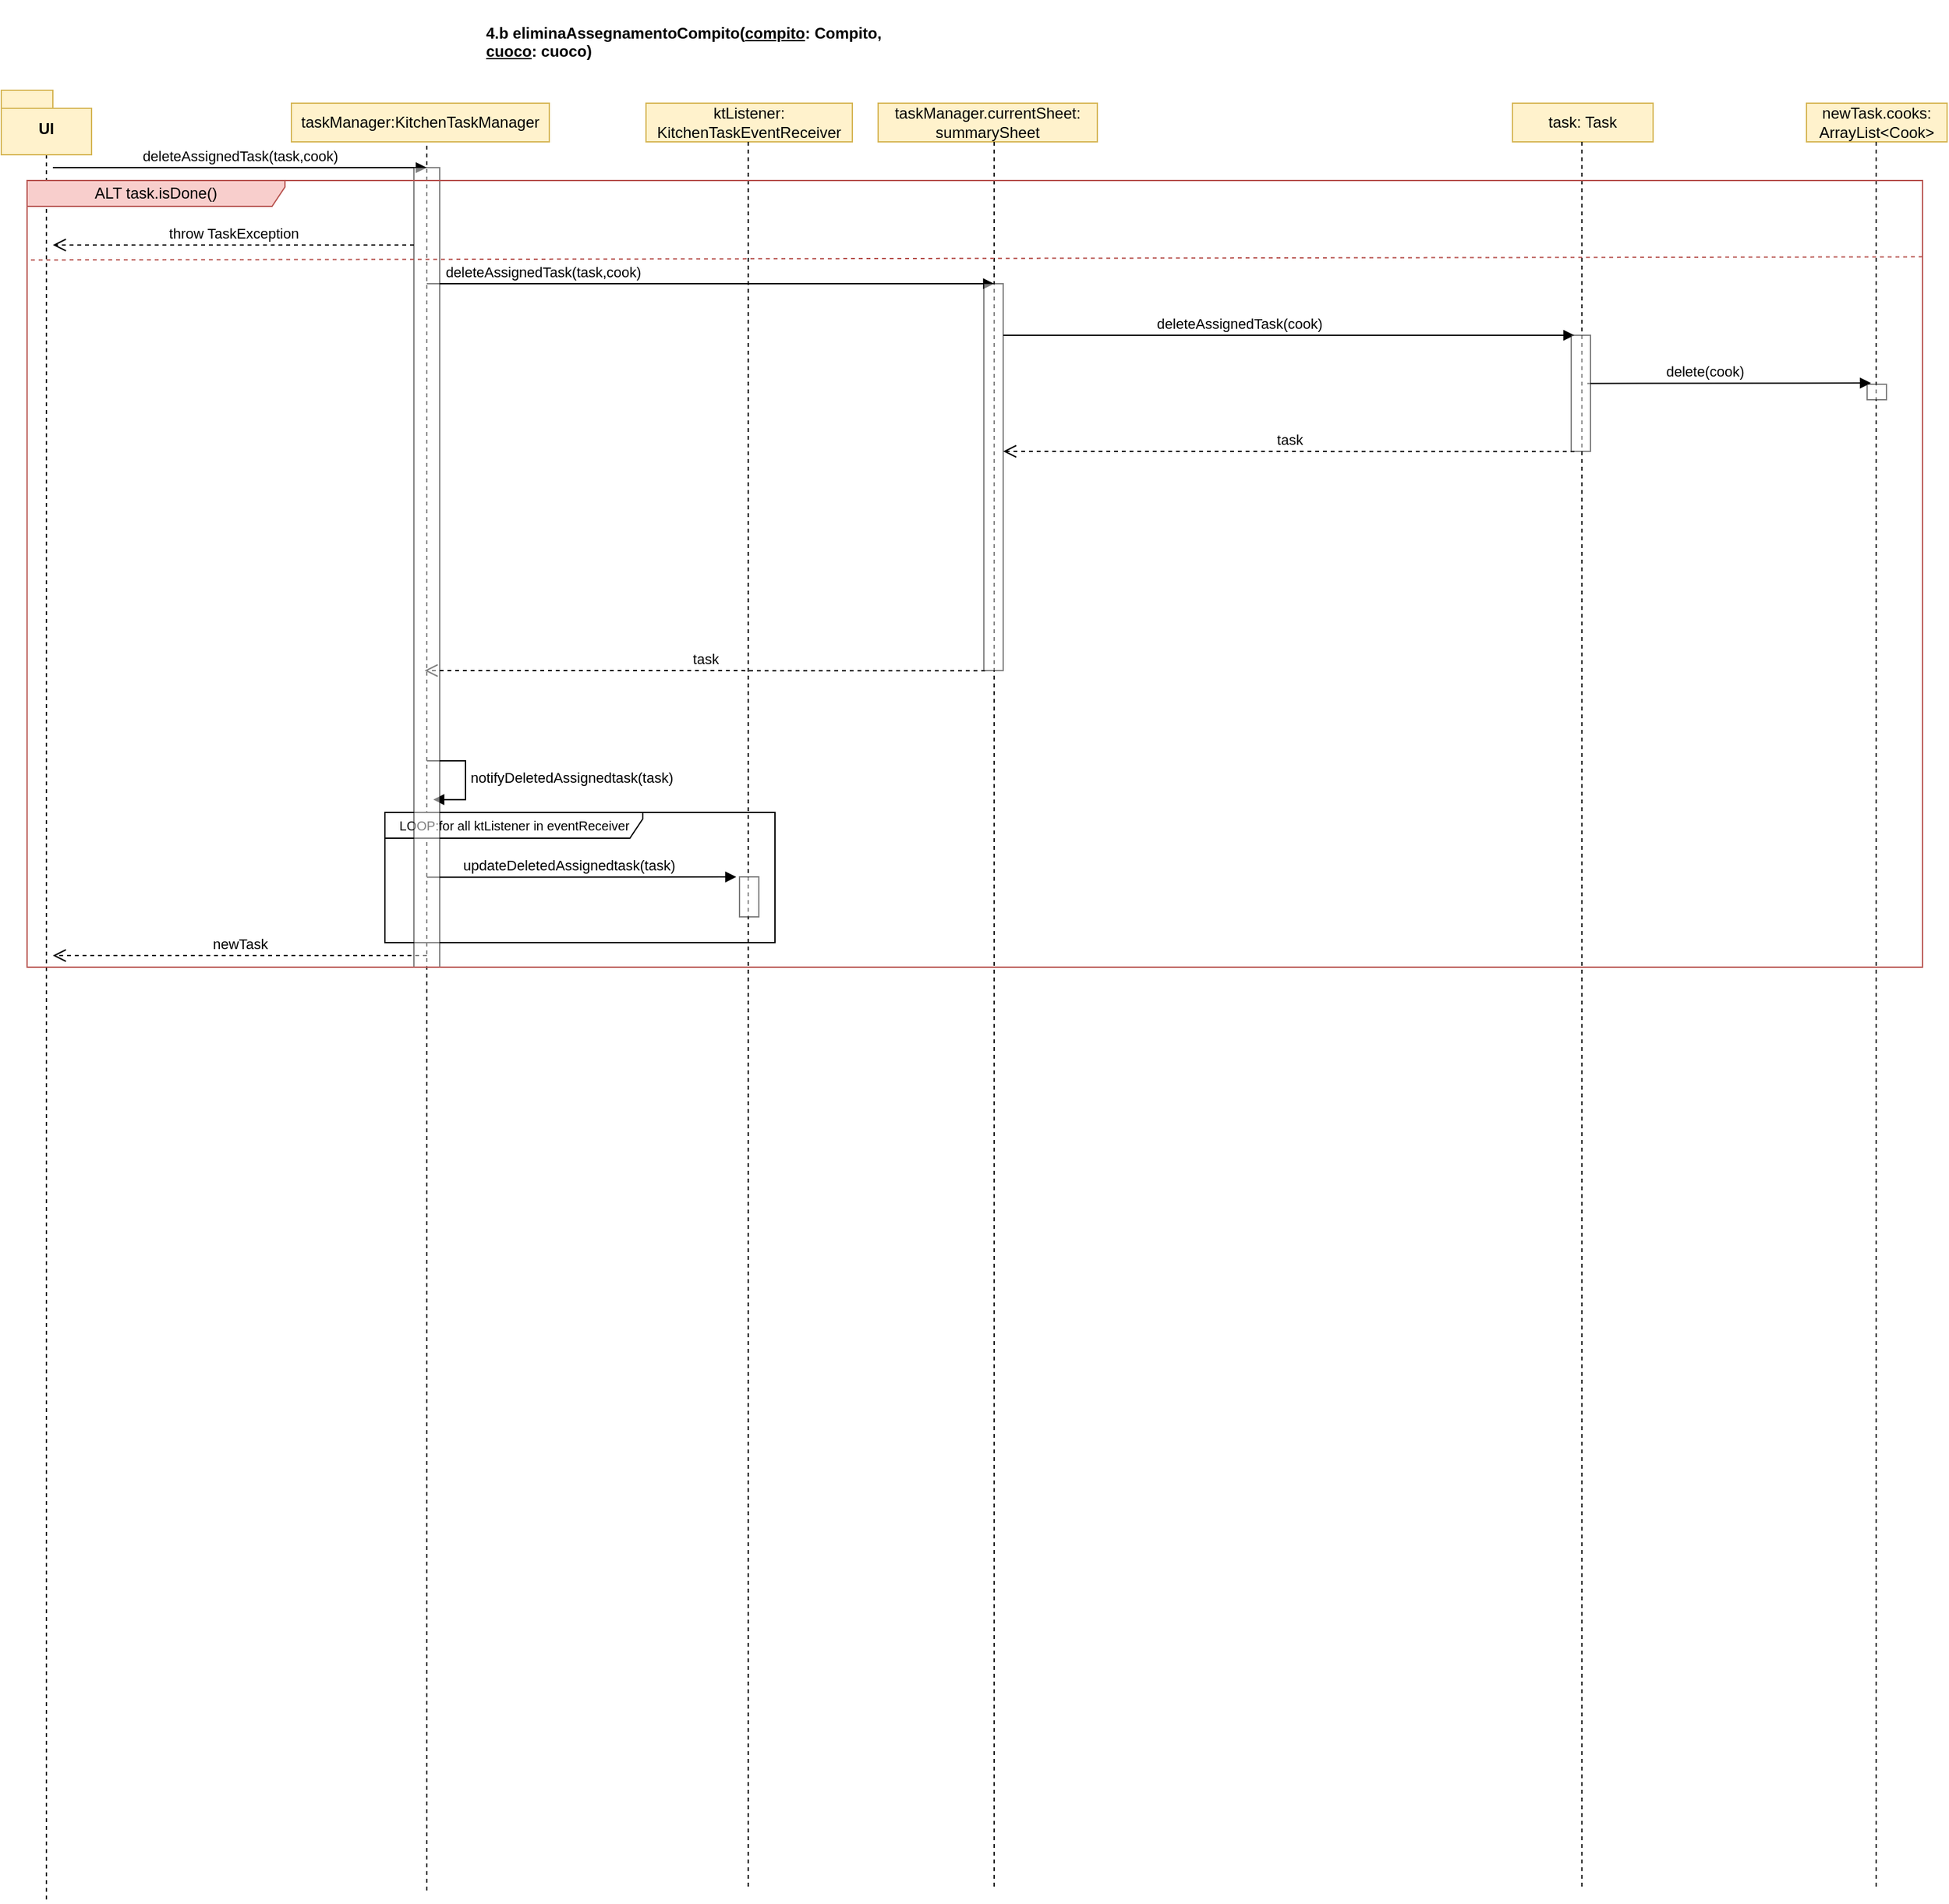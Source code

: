<mxfile version="21.2.8" type="device">
  <diagram name="Pagina-1" id="_gMM-VsUQ2rBHXcG_fBg">
    <mxGraphModel dx="611" dy="-524" grid="1" gridSize="10" guides="1" tooltips="1" connect="1" arrows="1" fold="1" page="1" pageScale="1" pageWidth="827" pageHeight="1169" math="0" shadow="0">
      <root>
        <mxCell id="0" />
        <mxCell id="1" parent="0" />
        <mxCell id="m19O2yobpiMkWHd_PPLP-2" value="&lt;p style=&quot;margin-left:18.0pt&quot; class=&quot;MsoNormal&quot;&gt;&lt;b&gt;4.b eliminaAssegnamentoCompito(&lt;u&gt;compito&lt;/u&gt;: Compito, &lt;u&gt;cuoco&lt;/u&gt;: cuoco)&lt;/b&gt;&lt;/p&gt;" style="text;whiteSpace=wrap;html=1;" parent="1" vertex="1">
          <mxGeometry x="400" y="2040" width="350" height="50" as="geometry" />
        </mxCell>
        <mxCell id="m19O2yobpiMkWHd_PPLP-3" style="edgeStyle=orthogonalEdgeStyle;rounded=0;orthogonalLoop=1;jettySize=auto;html=1;exitX=0.5;exitY=1;exitDx=0;exitDy=0;endArrow=none;endFill=0;dashed=1;entryX=0.02;entryY=1.003;entryDx=0;entryDy=0;entryPerimeter=0;exitPerimeter=0;" parent="1" source="m19O2yobpiMkWHd_PPLP-4" edge="1">
          <mxGeometry relative="1" as="geometry">
            <mxPoint x="85" y="3514" as="targetPoint" />
            <mxPoint x="85" y="2250" as="sourcePoint" />
          </mxGeometry>
        </mxCell>
        <mxCell id="m19O2yobpiMkWHd_PPLP-4" value="UI" style="shape=folder;fontStyle=1;spacingTop=10;tabWidth=40;tabHeight=14;tabPosition=left;html=1;whiteSpace=wrap;fillColor=#fff2cc;strokeColor=#d6b656;" parent="1" vertex="1">
          <mxGeometry x="50" y="2110" width="70" height="50" as="geometry" />
        </mxCell>
        <mxCell id="m19O2yobpiMkWHd_PPLP-6" value="taskManager:KitchenTaskManager" style="html=1;whiteSpace=wrap;fillColor=#fff2cc;strokeColor=#d6b656;" parent="1" vertex="1">
          <mxGeometry x="275" y="2120" width="200" height="30" as="geometry" />
        </mxCell>
        <mxCell id="m19O2yobpiMkWHd_PPLP-7" style="edgeStyle=orthogonalEdgeStyle;rounded=0;orthogonalLoop=1;jettySize=auto;html=1;exitX=0.5;exitY=1;exitDx=0;exitDy=0;endArrow=none;endFill=0;dashed=1;entryX=0.02;entryY=1.003;entryDx=0;entryDy=0;entryPerimeter=0;exitPerimeter=0;" parent="1" edge="1">
          <mxGeometry relative="1" as="geometry">
            <mxPoint x="380" y="3507" as="targetPoint" />
            <mxPoint x="380" y="2153" as="sourcePoint" />
          </mxGeometry>
        </mxCell>
        <mxCell id="m19O2yobpiMkWHd_PPLP-8" value="task: Task" style="html=1;whiteSpace=wrap;fillColor=#fff2cc;strokeColor=#d6b656;" parent="1" vertex="1">
          <mxGeometry x="1222" y="2120" width="109" height="30" as="geometry" />
        </mxCell>
        <mxCell id="m19O2yobpiMkWHd_PPLP-9" value="ktListener: KitchenTaskEventReceiver" style="html=1;whiteSpace=wrap;fillColor=#fff2cc;strokeColor=#d6b656;" parent="1" vertex="1">
          <mxGeometry x="550" y="2120" width="160" height="30" as="geometry" />
        </mxCell>
        <mxCell id="m19O2yobpiMkWHd_PPLP-10" style="edgeStyle=orthogonalEdgeStyle;rounded=0;orthogonalLoop=1;jettySize=auto;html=1;exitX=0.5;exitY=1;exitDx=0;exitDy=0;endArrow=none;endFill=0;dashed=1;entryX=0.02;entryY=1.003;entryDx=0;entryDy=0;entryPerimeter=0;exitPerimeter=0;" parent="1" edge="1">
          <mxGeometry relative="1" as="geometry">
            <mxPoint x="629.29" y="3504" as="targetPoint" />
            <mxPoint x="629.29" y="2150" as="sourcePoint" />
          </mxGeometry>
        </mxCell>
        <mxCell id="m19O2yobpiMkWHd_PPLP-11" style="edgeStyle=orthogonalEdgeStyle;rounded=0;orthogonalLoop=1;jettySize=auto;html=1;exitX=0.5;exitY=1;exitDx=0;exitDy=0;endArrow=none;endFill=0;dashed=1;entryX=0.02;entryY=1.003;entryDx=0;entryDy=0;entryPerimeter=0;exitPerimeter=0;" parent="1" edge="1">
          <mxGeometry relative="1" as="geometry">
            <mxPoint x="1275.79" y="3504" as="targetPoint" />
            <mxPoint x="1275.79" y="2150" as="sourcePoint" />
          </mxGeometry>
        </mxCell>
        <mxCell id="m19O2yobpiMkWHd_PPLP-15" value="taskManager.currentSheet: summarySheet" style="html=1;whiteSpace=wrap;fillColor=#fff2cc;strokeColor=#d6b656;" parent="1" vertex="1">
          <mxGeometry x="730" y="2120" width="170" height="30" as="geometry" />
        </mxCell>
        <mxCell id="m19O2yobpiMkWHd_PPLP-16" style="edgeStyle=orthogonalEdgeStyle;rounded=0;orthogonalLoop=1;jettySize=auto;html=1;exitX=0.5;exitY=1;exitDx=0;exitDy=0;endArrow=none;endFill=0;dashed=1;entryX=0.02;entryY=1.003;entryDx=0;entryDy=0;entryPerimeter=0;exitPerimeter=0;" parent="1" edge="1">
          <mxGeometry relative="1" as="geometry">
            <mxPoint x="820" y="3504" as="targetPoint" />
            <mxPoint x="820" y="2150" as="sourcePoint" />
          </mxGeometry>
        </mxCell>
        <mxCell id="m19O2yobpiMkWHd_PPLP-56" value="deleteAssignedTask(task,cook)" style="html=1;verticalAlign=bottom;endArrow=block;edgeStyle=elbowEdgeStyle;elbow=vertical;curved=0;rounded=0;" parent="1" edge="1">
          <mxGeometry width="80" relative="1" as="geometry">
            <mxPoint x="90" y="2170" as="sourcePoint" />
            <mxPoint x="380" y="2170" as="targetPoint" />
          </mxGeometry>
        </mxCell>
        <mxCell id="m19O2yobpiMkWHd_PPLP-57" value="deleteAssignedTask(task,cook)" style="html=1;verticalAlign=bottom;endArrow=block;edgeStyle=elbowEdgeStyle;elbow=vertical;curved=0;rounded=0;" parent="1" edge="1">
          <mxGeometry x="-0.591" width="80" relative="1" as="geometry">
            <mxPoint x="380" y="2260" as="sourcePoint" />
            <mxPoint x="820" y="2260" as="targetPoint" />
            <mxPoint as="offset" />
          </mxGeometry>
        </mxCell>
        <mxCell id="m19O2yobpiMkWHd_PPLP-59" value="deleteAssignedTask(cook)" style="html=1;verticalAlign=bottom;endArrow=block;edgeStyle=elbowEdgeStyle;elbow=vertical;curved=0;rounded=0;" parent="1" source="m19O2yobpiMkWHd_PPLP-75" edge="1">
          <mxGeometry x="-0.176" width="80" relative="1" as="geometry">
            <mxPoint x="1000" y="2300.11" as="sourcePoint" />
            <mxPoint x="1270" y="2300" as="targetPoint" />
            <mxPoint as="offset" />
          </mxGeometry>
        </mxCell>
        <mxCell id="m19O2yobpiMkWHd_PPLP-60" value="newTask.cooks: ArrayList&amp;lt;Cook&amp;gt;" style="html=1;whiteSpace=wrap;fillColor=#fff2cc;strokeColor=#d6b656;" parent="1" vertex="1">
          <mxGeometry x="1450" y="2120" width="109" height="30" as="geometry" />
        </mxCell>
        <mxCell id="m19O2yobpiMkWHd_PPLP-61" style="edgeStyle=orthogonalEdgeStyle;rounded=0;orthogonalLoop=1;jettySize=auto;html=1;exitX=0.5;exitY=1;exitDx=0;exitDy=0;endArrow=none;endFill=0;dashed=1;entryX=0.02;entryY=1.003;entryDx=0;entryDy=0;entryPerimeter=0;exitPerimeter=0;" parent="1" edge="1">
          <mxGeometry relative="1" as="geometry">
            <mxPoint x="1504" y="3504" as="targetPoint" />
            <mxPoint x="1504" y="2150" as="sourcePoint" />
          </mxGeometry>
        </mxCell>
        <mxCell id="m19O2yobpiMkWHd_PPLP-62" value="delete(cook)" style="html=1;verticalAlign=bottom;endArrow=block;edgeStyle=elbowEdgeStyle;elbow=vertical;curved=0;rounded=0;" parent="1" edge="1">
          <mxGeometry x="-0.176" width="80" relative="1" as="geometry">
            <mxPoint x="1280" y="2337.32" as="sourcePoint" />
            <mxPoint x="1500" y="2337" as="targetPoint" />
            <mxPoint as="offset" />
          </mxGeometry>
        </mxCell>
        <mxCell id="m19O2yobpiMkWHd_PPLP-64" value="task" style="html=1;verticalAlign=bottom;endArrow=open;dashed=1;endSize=8;edgeStyle=elbowEdgeStyle;elbow=vertical;curved=0;rounded=0;" parent="1" target="m19O2yobpiMkWHd_PPLP-75" edge="1">
          <mxGeometry relative="1" as="geometry">
            <mxPoint x="1270" y="2390.11" as="sourcePoint" />
            <mxPoint x="1000" y="2390" as="targetPoint" />
          </mxGeometry>
        </mxCell>
        <mxCell id="m19O2yobpiMkWHd_PPLP-66" value="task" style="html=1;verticalAlign=bottom;endArrow=open;dashed=1;endSize=8;edgeStyle=elbowEdgeStyle;elbow=vertical;curved=0;rounded=0;" parent="1" edge="1">
          <mxGeometry relative="1" as="geometry">
            <mxPoint x="813" y="2560.11" as="sourcePoint" />
            <mxPoint x="378.316" y="2560" as="targetPoint" />
          </mxGeometry>
        </mxCell>
        <mxCell id="m19O2yobpiMkWHd_PPLP-67" value="&lt;font style=&quot;font-size: 10px;&quot;&gt;LOOP:for all ktListener in eventReceiver&lt;/font&gt;" style="shape=umlFrame;whiteSpace=wrap;html=1;pointerEvents=0;width=200;height=20;" parent="1" vertex="1">
          <mxGeometry x="347.5" y="2670" width="302.5" height="101" as="geometry" />
        </mxCell>
        <mxCell id="m19O2yobpiMkWHd_PPLP-68" value="notifyDeletedAssignedtask(task)" style="html=1;align=left;spacingLeft=2;endArrow=block;rounded=0;edgeStyle=orthogonalEdgeStyle;curved=0;rounded=0;" parent="1" edge="1">
          <mxGeometry relative="1" as="geometry">
            <mxPoint x="380" y="2630" as="sourcePoint" />
            <Array as="points">
              <mxPoint x="410" y="2660" />
            </Array>
            <mxPoint x="385" y="2660.053" as="targetPoint" />
          </mxGeometry>
        </mxCell>
        <mxCell id="m19O2yobpiMkWHd_PPLP-69" value="updateDeletedAssignedtask(task)" style="html=1;verticalAlign=bottom;endArrow=block;edgeStyle=elbowEdgeStyle;elbow=vertical;curved=0;rounded=0;align=center;" parent="1" edge="1">
          <mxGeometry x="-0.082" width="80" relative="1" as="geometry">
            <mxPoint x="380" y="2720.24" as="sourcePoint" />
            <mxPoint x="620" y="2720" as="targetPoint" />
            <mxPoint as="offset" />
          </mxGeometry>
        </mxCell>
        <mxCell id="m19O2yobpiMkWHd_PPLP-70" value="" style="html=1;points=[];perimeter=orthogonalPerimeter;outlineConnect=0;targetShapes=umlLifeline;portConstraint=eastwest;newEdgeStyle={&quot;edgeStyle&quot;:&quot;elbowEdgeStyle&quot;,&quot;elbow&quot;:&quot;vertical&quot;,&quot;curved&quot;:0,&quot;rounded&quot;:0};shadow=0;imageAspect=1;fillOpacity=50;strokeOpacity=50;" parent="1" vertex="1">
          <mxGeometry x="622.5" y="2720" width="15" height="31" as="geometry" />
        </mxCell>
        <mxCell id="m19O2yobpiMkWHd_PPLP-71" value="newTask" style="html=1;verticalAlign=bottom;endArrow=open;dashed=1;endSize=8;edgeStyle=elbowEdgeStyle;elbow=vertical;curved=0;rounded=0;" parent="1" edge="1">
          <mxGeometry relative="1" as="geometry">
            <mxPoint x="380" y="2781" as="sourcePoint" />
            <mxPoint x="89.996" y="2780.5" as="targetPoint" />
          </mxGeometry>
        </mxCell>
        <mxCell id="m19O2yobpiMkWHd_PPLP-72" value="" style="html=1;points=[];perimeter=orthogonalPerimeter;outlineConnect=0;targetShapes=umlLifeline;portConstraint=eastwest;newEdgeStyle={&quot;edgeStyle&quot;:&quot;elbowEdgeStyle&quot;,&quot;elbow&quot;:&quot;vertical&quot;,&quot;curved&quot;:0,&quot;rounded&quot;:0};shadow=0;imageAspect=1;fillOpacity=50;strokeOpacity=50;" parent="1" vertex="1">
          <mxGeometry x="1267.5" y="2300" width="15" height="90" as="geometry" />
        </mxCell>
        <mxCell id="m19O2yobpiMkWHd_PPLP-73" value="" style="html=1;points=[];perimeter=orthogonalPerimeter;outlineConnect=0;targetShapes=umlLifeline;portConstraint=eastwest;newEdgeStyle={&quot;edgeStyle&quot;:&quot;elbowEdgeStyle&quot;,&quot;elbow&quot;:&quot;vertical&quot;,&quot;curved&quot;:0,&quot;rounded&quot;:0};shadow=0;imageAspect=1;fillOpacity=50;strokeOpacity=50;" parent="1" vertex="1">
          <mxGeometry x="1497" y="2338" width="15" height="12" as="geometry" />
        </mxCell>
        <mxCell id="m19O2yobpiMkWHd_PPLP-75" value="" style="html=1;points=[];perimeter=orthogonalPerimeter;outlineConnect=0;targetShapes=umlLifeline;portConstraint=eastwest;newEdgeStyle={&quot;edgeStyle&quot;:&quot;elbowEdgeStyle&quot;,&quot;elbow&quot;:&quot;vertical&quot;,&quot;curved&quot;:0,&quot;rounded&quot;:0};shadow=0;imageAspect=1;fillOpacity=50;strokeOpacity=50;" parent="1" vertex="1">
          <mxGeometry x="812" y="2260" width="15" height="300" as="geometry" />
        </mxCell>
        <mxCell id="m19O2yobpiMkWHd_PPLP-76" value="" style="html=1;points=[];perimeter=orthogonalPerimeter;outlineConnect=0;targetShapes=umlLifeline;portConstraint=eastwest;newEdgeStyle={&quot;edgeStyle&quot;:&quot;elbowEdgeStyle&quot;,&quot;elbow&quot;:&quot;vertical&quot;,&quot;curved&quot;:0,&quot;rounded&quot;:0};shadow=0;imageAspect=1;fillOpacity=50;strokeOpacity=50;" parent="1" vertex="1">
          <mxGeometry x="370" y="2170" width="20" height="620" as="geometry" />
        </mxCell>
        <mxCell id="T-stnrGTQzEAJzA2hUXw-1" value="ALT task.isDone()" style="shape=umlFrame;whiteSpace=wrap;html=1;pointerEvents=0;width=200;height=20;fillColor=#f8cecc;strokeColor=#b85450;" parent="1" vertex="1">
          <mxGeometry x="70" y="2180" width="1470" height="610" as="geometry" />
        </mxCell>
        <mxCell id="T-stnrGTQzEAJzA2hUXw-2" value="throw TaskException" style="html=1;verticalAlign=bottom;endArrow=open;dashed=1;endSize=8;edgeStyle=elbowEdgeStyle;elbow=vertical;curved=0;rounded=0;" parent="1" source="m19O2yobpiMkWHd_PPLP-76" edge="1">
          <mxGeometry relative="1" as="geometry">
            <mxPoint x="240" y="2230.38" as="sourcePoint" />
            <mxPoint x="90" y="2230" as="targetPoint" />
          </mxGeometry>
        </mxCell>
        <mxCell id="T-stnrGTQzEAJzA2hUXw-3" value="" style="html=1;verticalAlign=bottom;endArrow=none;dashed=1;endSize=8;edgeStyle=elbowEdgeStyle;elbow=vertical;curved=0;rounded=0;entryX=0.002;entryY=0.101;entryDx=0;entryDy=0;entryPerimeter=0;fillColor=#f8cecc;strokeColor=#b85450;endFill=0;exitX=1;exitY=0.097;exitDx=0;exitDy=0;exitPerimeter=0;" parent="1" source="T-stnrGTQzEAJzA2hUXw-1" target="T-stnrGTQzEAJzA2hUXw-1" edge="1">
          <mxGeometry relative="1" as="geometry">
            <mxPoint x="1570.476" y="2230" as="sourcePoint" />
            <mxPoint x="90" y="2240" as="targetPoint" />
          </mxGeometry>
        </mxCell>
      </root>
    </mxGraphModel>
  </diagram>
</mxfile>
